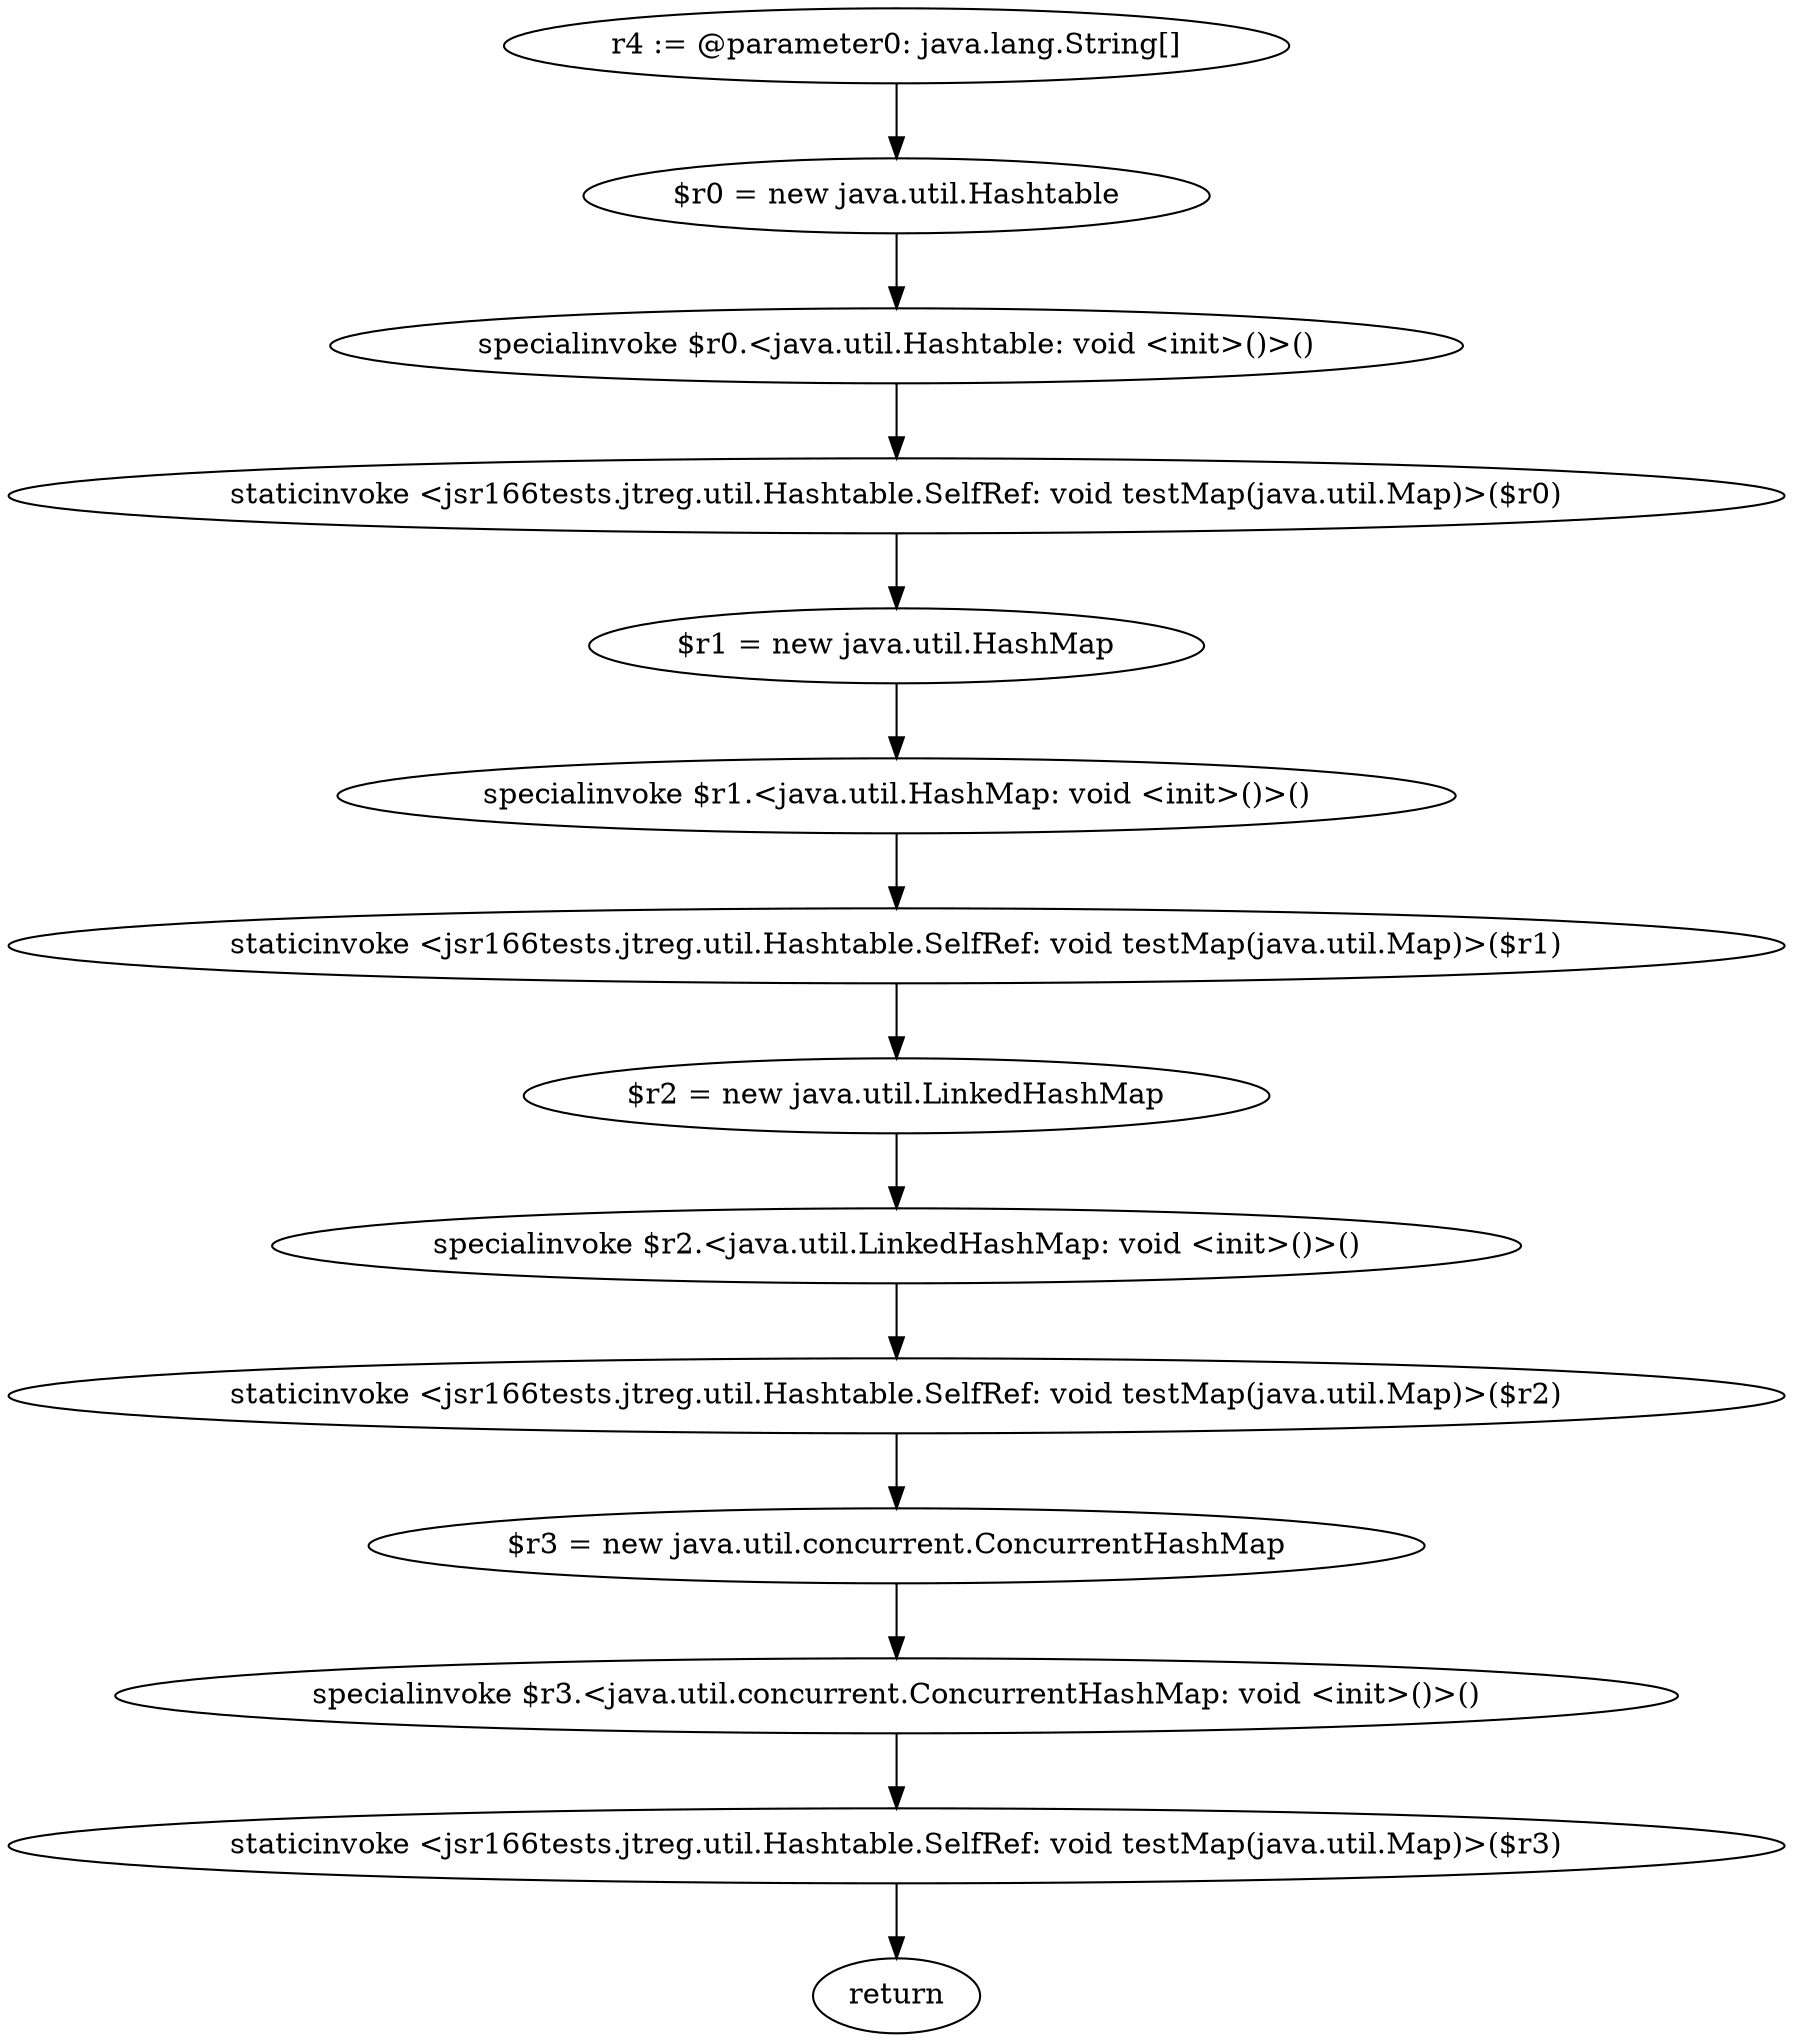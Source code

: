 digraph "unitGraph" {
    "r4 := @parameter0: java.lang.String[]"
    "$r0 = new java.util.Hashtable"
    "specialinvoke $r0.<java.util.Hashtable: void <init>()>()"
    "staticinvoke <jsr166tests.jtreg.util.Hashtable.SelfRef: void testMap(java.util.Map)>($r0)"
    "$r1 = new java.util.HashMap"
    "specialinvoke $r1.<java.util.HashMap: void <init>()>()"
    "staticinvoke <jsr166tests.jtreg.util.Hashtable.SelfRef: void testMap(java.util.Map)>($r1)"
    "$r2 = new java.util.LinkedHashMap"
    "specialinvoke $r2.<java.util.LinkedHashMap: void <init>()>()"
    "staticinvoke <jsr166tests.jtreg.util.Hashtable.SelfRef: void testMap(java.util.Map)>($r2)"
    "$r3 = new java.util.concurrent.ConcurrentHashMap"
    "specialinvoke $r3.<java.util.concurrent.ConcurrentHashMap: void <init>()>()"
    "staticinvoke <jsr166tests.jtreg.util.Hashtable.SelfRef: void testMap(java.util.Map)>($r3)"
    "return"
    "r4 := @parameter0: java.lang.String[]"->"$r0 = new java.util.Hashtable";
    "$r0 = new java.util.Hashtable"->"specialinvoke $r0.<java.util.Hashtable: void <init>()>()";
    "specialinvoke $r0.<java.util.Hashtable: void <init>()>()"->"staticinvoke <jsr166tests.jtreg.util.Hashtable.SelfRef: void testMap(java.util.Map)>($r0)";
    "staticinvoke <jsr166tests.jtreg.util.Hashtable.SelfRef: void testMap(java.util.Map)>($r0)"->"$r1 = new java.util.HashMap";
    "$r1 = new java.util.HashMap"->"specialinvoke $r1.<java.util.HashMap: void <init>()>()";
    "specialinvoke $r1.<java.util.HashMap: void <init>()>()"->"staticinvoke <jsr166tests.jtreg.util.Hashtable.SelfRef: void testMap(java.util.Map)>($r1)";
    "staticinvoke <jsr166tests.jtreg.util.Hashtable.SelfRef: void testMap(java.util.Map)>($r1)"->"$r2 = new java.util.LinkedHashMap";
    "$r2 = new java.util.LinkedHashMap"->"specialinvoke $r2.<java.util.LinkedHashMap: void <init>()>()";
    "specialinvoke $r2.<java.util.LinkedHashMap: void <init>()>()"->"staticinvoke <jsr166tests.jtreg.util.Hashtable.SelfRef: void testMap(java.util.Map)>($r2)";
    "staticinvoke <jsr166tests.jtreg.util.Hashtable.SelfRef: void testMap(java.util.Map)>($r2)"->"$r3 = new java.util.concurrent.ConcurrentHashMap";
    "$r3 = new java.util.concurrent.ConcurrentHashMap"->"specialinvoke $r3.<java.util.concurrent.ConcurrentHashMap: void <init>()>()";
    "specialinvoke $r3.<java.util.concurrent.ConcurrentHashMap: void <init>()>()"->"staticinvoke <jsr166tests.jtreg.util.Hashtable.SelfRef: void testMap(java.util.Map)>($r3)";
    "staticinvoke <jsr166tests.jtreg.util.Hashtable.SelfRef: void testMap(java.util.Map)>($r3)"->"return";
}
